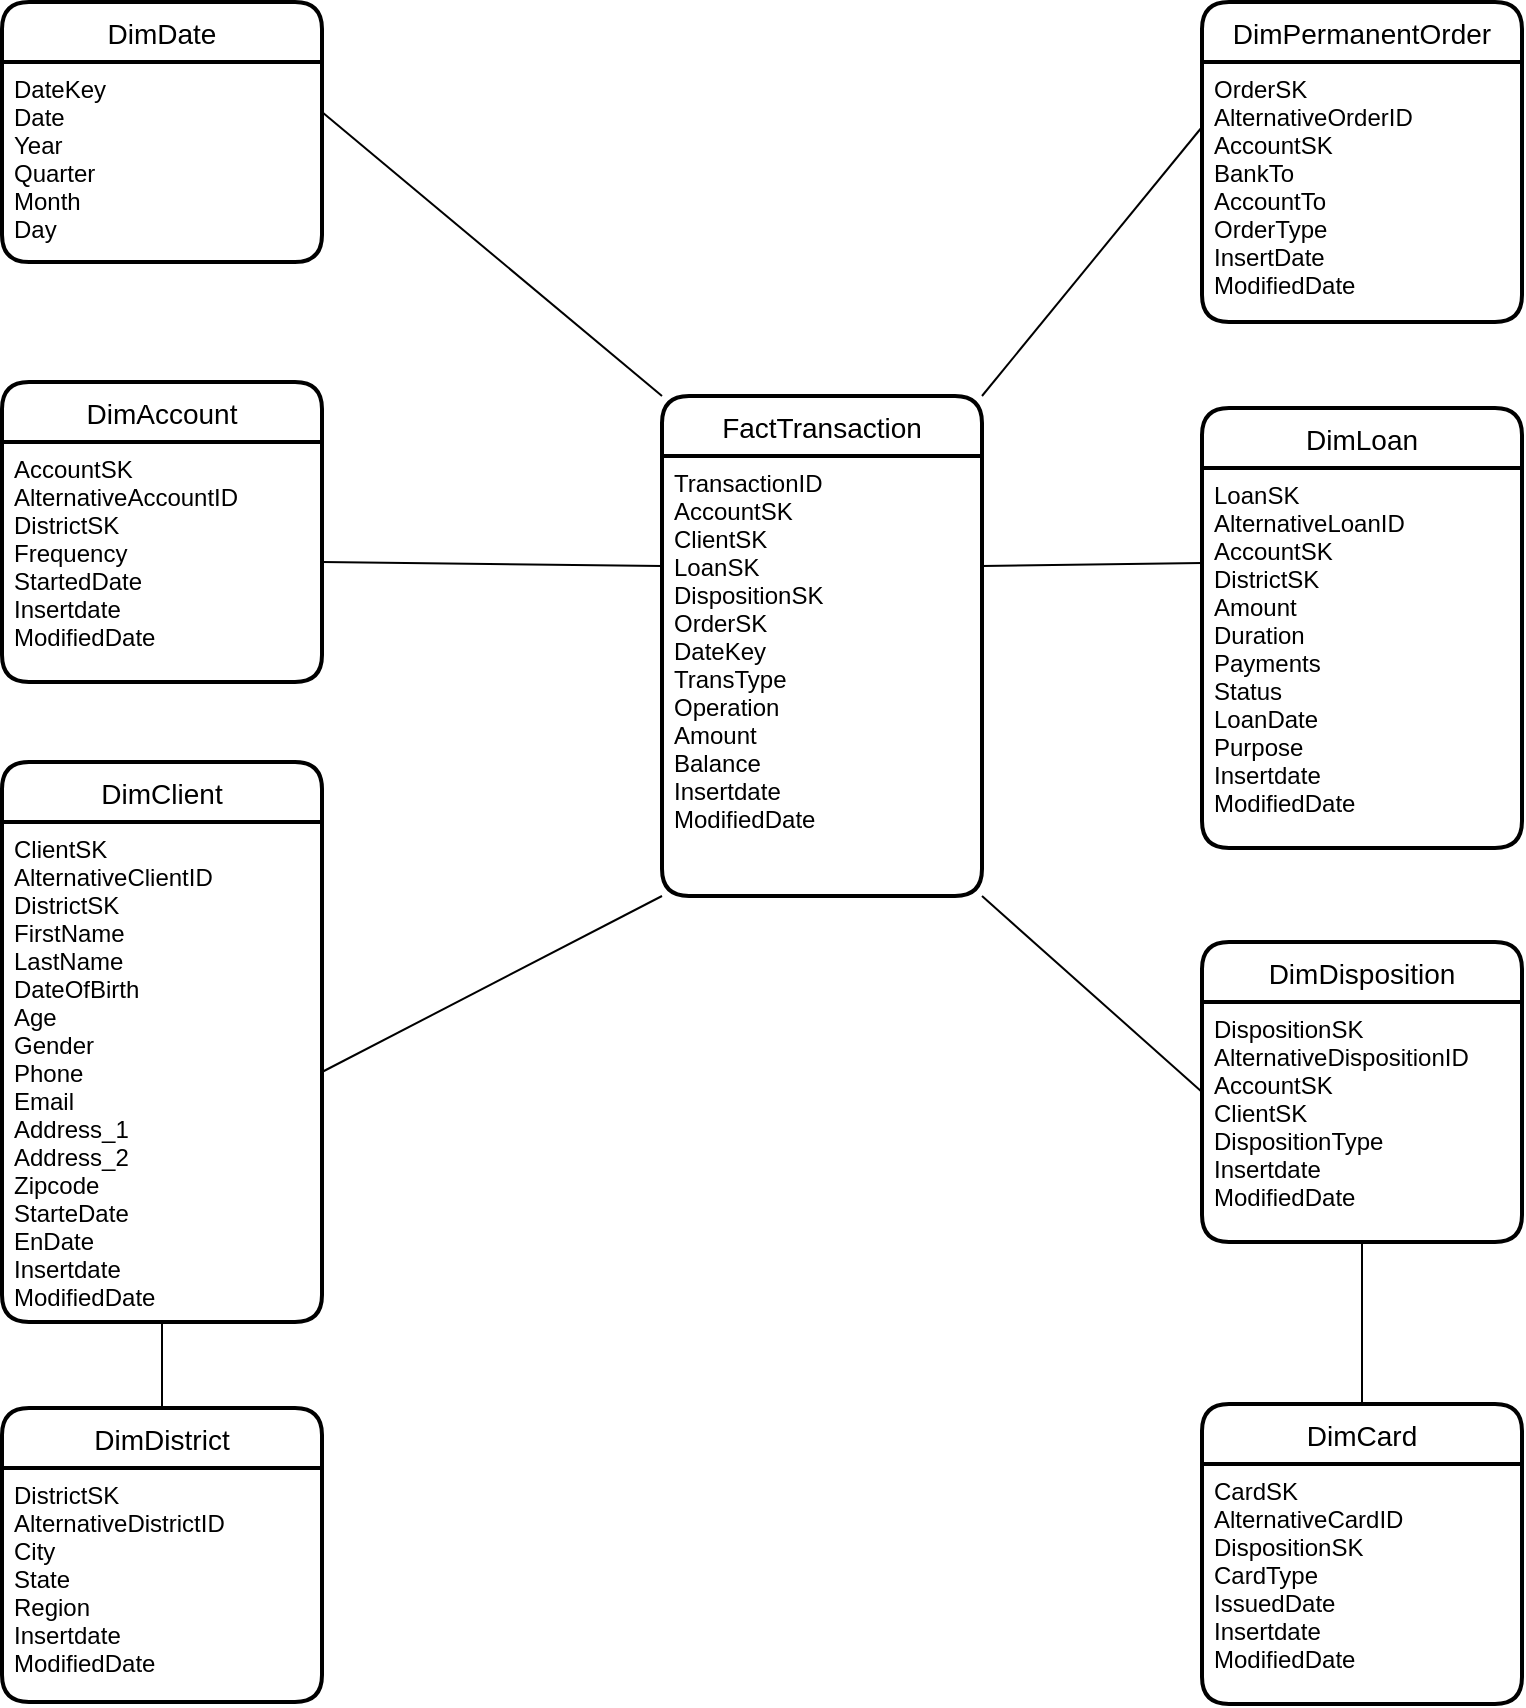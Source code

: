 <mxfile version="16.2.6" type="device"><diagram id="EZdNw23UpnWECMmvoIxz" name="Page-1"><mxGraphModel dx="868" dy="482" grid="1" gridSize="10" guides="1" tooltips="1" connect="1" arrows="1" fold="1" page="1" pageScale="1" pageWidth="850" pageHeight="1100" math="0" shadow="0"><root><mxCell id="0"/><mxCell id="1" parent="0"/><mxCell id="aLsAJX95hpF5oHo0pp3_-5" value="DimDate" style="swimlane;childLayout=stackLayout;horizontal=1;startSize=30;horizontalStack=0;rounded=1;fontSize=14;fontStyle=0;strokeWidth=2;resizeParent=0;resizeLast=1;shadow=0;dashed=0;align=center;" parent="1" vertex="1"><mxGeometry x="30" y="40" width="160" height="130" as="geometry"><mxRectangle x="30" y="40" width="90" height="30" as="alternateBounds"/></mxGeometry></mxCell><mxCell id="aLsAJX95hpF5oHo0pp3_-6" value="DateKey&#10;Date&#10;Year&#10;Quarter&#10;Month&#10;Day" style="align=left;strokeColor=none;fillColor=none;spacingLeft=4;fontSize=12;verticalAlign=top;resizable=0;rotatable=0;part=1;" parent="aLsAJX95hpF5oHo0pp3_-5" vertex="1"><mxGeometry y="30" width="160" height="100" as="geometry"/></mxCell><mxCell id="aLsAJX95hpF5oHo0pp3_-7" value="DimAccount" style="swimlane;childLayout=stackLayout;horizontal=1;startSize=30;horizontalStack=0;rounded=1;fontSize=14;fontStyle=0;strokeWidth=2;resizeParent=0;resizeLast=1;shadow=0;dashed=0;align=center;" parent="1" vertex="1"><mxGeometry x="30" y="230" width="160" height="150" as="geometry"/></mxCell><mxCell id="aLsAJX95hpF5oHo0pp3_-8" value="AccountSK&#10;AlternativeAccountID&#10;DistrictSK&#10;Frequency&#10;StartedDate&#10;Insertdate&#10;ModifiedDate" style="align=left;strokeColor=none;fillColor=none;spacingLeft=4;fontSize=12;verticalAlign=top;resizable=0;rotatable=0;part=1;" parent="aLsAJX95hpF5oHo0pp3_-7" vertex="1"><mxGeometry y="30" width="160" height="120" as="geometry"/></mxCell><mxCell id="aLsAJX95hpF5oHo0pp3_-9" value="DimPermanentOrder" style="swimlane;childLayout=stackLayout;horizontal=1;startSize=30;horizontalStack=0;rounded=1;fontSize=14;fontStyle=0;strokeWidth=2;resizeParent=0;resizeLast=1;shadow=0;dashed=0;align=center;" parent="1" vertex="1"><mxGeometry x="630" y="40" width="160" height="160" as="geometry"/></mxCell><mxCell id="aLsAJX95hpF5oHo0pp3_-10" value="OrderSK&#10;AlternativeOrderID&#10;AccountSK&#10;BankTo&#10;AccountTo&#10;OrderType&#10;InsertDate&#10;ModifiedDate" style="align=left;strokeColor=none;fillColor=none;spacingLeft=4;fontSize=12;verticalAlign=top;resizable=0;rotatable=0;part=1;" parent="aLsAJX95hpF5oHo0pp3_-9" vertex="1"><mxGeometry y="30" width="160" height="130" as="geometry"/></mxCell><mxCell id="aLsAJX95hpF5oHo0pp3_-11" value="DimLoan" style="swimlane;childLayout=stackLayout;horizontal=1;startSize=30;horizontalStack=0;rounded=1;fontSize=14;fontStyle=0;strokeWidth=2;resizeParent=0;resizeLast=1;shadow=0;dashed=0;align=center;" parent="1" vertex="1"><mxGeometry x="630" y="243" width="160" height="220" as="geometry"/></mxCell><mxCell id="aLsAJX95hpF5oHo0pp3_-12" value="LoanSK&#10;AlternativeLoanID&#10;AccountSK&#10;DistrictSK&#10;Amount&#10;Duration&#10;Payments&#10;Status&#10;LoanDate&#10;Purpose&#10;Insertdate&#10;ModifiedDate" style="align=left;strokeColor=none;fillColor=none;spacingLeft=4;fontSize=12;verticalAlign=top;resizable=0;rotatable=0;part=1;" parent="aLsAJX95hpF5oHo0pp3_-11" vertex="1"><mxGeometry y="30" width="160" height="190" as="geometry"/></mxCell><mxCell id="aLsAJX95hpF5oHo0pp3_-13" value="DimClient" style="swimlane;childLayout=stackLayout;horizontal=1;startSize=30;horizontalStack=0;rounded=1;fontSize=14;fontStyle=0;strokeWidth=2;resizeParent=0;resizeLast=1;shadow=0;dashed=0;align=center;" parent="1" vertex="1"><mxGeometry x="30" y="420" width="160" height="280" as="geometry"/></mxCell><mxCell id="aLsAJX95hpF5oHo0pp3_-14" value="ClientSK&#10;AlternativeClientID&#10;DistrictSK&#10;FirstName&#10;LastName&#10;DateOfBirth&#10;Age&#10;Gender&#10;Phone&#10;Email&#10;Address_1&#10;Address_2&#10;Zipcode&#10;StarteDate&#10;EnDate&#10;Insertdate&#10;ModifiedDate" style="align=left;strokeColor=none;fillColor=none;spacingLeft=4;fontSize=12;verticalAlign=top;resizable=0;rotatable=0;part=1;" parent="aLsAJX95hpF5oHo0pp3_-13" vertex="1"><mxGeometry y="30" width="160" height="250" as="geometry"/></mxCell><mxCell id="aLsAJX95hpF5oHo0pp3_-15" value="DimDistrict" style="swimlane;childLayout=stackLayout;horizontal=1;startSize=30;horizontalStack=0;rounded=1;fontSize=14;fontStyle=0;strokeWidth=2;resizeParent=0;resizeLast=1;shadow=0;dashed=0;align=center;" parent="1" vertex="1"><mxGeometry x="30" y="743" width="160" height="147" as="geometry"/></mxCell><mxCell id="aLsAJX95hpF5oHo0pp3_-16" value="DistrictSK&#10;AlternativeDistrictID&#10;City&#10;State&#10;Region&#10;Insertdate&#10;ModifiedDate" style="align=left;strokeColor=none;fillColor=none;spacingLeft=4;fontSize=12;verticalAlign=top;resizable=0;rotatable=0;part=1;" parent="aLsAJX95hpF5oHo0pp3_-15" vertex="1"><mxGeometry y="30" width="160" height="117" as="geometry"/></mxCell><mxCell id="aLsAJX95hpF5oHo0pp3_-17" value="DimDisposition" style="swimlane;childLayout=stackLayout;horizontal=1;startSize=30;horizontalStack=0;rounded=1;fontSize=14;fontStyle=0;strokeWidth=2;resizeParent=0;resizeLast=1;shadow=0;dashed=0;align=center;" parent="1" vertex="1"><mxGeometry x="630" y="510" width="160" height="150" as="geometry"/></mxCell><mxCell id="aLsAJX95hpF5oHo0pp3_-18" value="DispositionSK&#10;AlternativeDispositionID&#10;AccountSK&#10;ClientSK&#10;DispositionType&#10;Insertdate&#10;ModifiedDate" style="align=left;strokeColor=none;fillColor=none;spacingLeft=4;fontSize=12;verticalAlign=top;resizable=0;rotatable=0;part=1;" parent="aLsAJX95hpF5oHo0pp3_-17" vertex="1"><mxGeometry y="30" width="160" height="120" as="geometry"/></mxCell><mxCell id="aLsAJX95hpF5oHo0pp3_-19" value="DimCard" style="swimlane;childLayout=stackLayout;horizontal=1;startSize=30;horizontalStack=0;rounded=1;fontSize=14;fontStyle=0;strokeWidth=2;resizeParent=0;resizeLast=1;shadow=0;dashed=0;align=center;" parent="1" vertex="1"><mxGeometry x="630" y="741" width="160" height="150" as="geometry"/></mxCell><mxCell id="aLsAJX95hpF5oHo0pp3_-20" value="CardSK&#10;AlternativeCardID&#10;DispositionSK&#10;CardType&#10;IssuedDate&#10;Insertdate&#10;ModifiedDate" style="align=left;strokeColor=none;fillColor=none;spacingLeft=4;fontSize=12;verticalAlign=top;resizable=0;rotatable=0;part=1;" parent="aLsAJX95hpF5oHo0pp3_-19" vertex="1"><mxGeometry y="30" width="160" height="120" as="geometry"/></mxCell><mxCell id="aLsAJX95hpF5oHo0pp3_-21" value="FactTransaction" style="swimlane;childLayout=stackLayout;horizontal=1;startSize=30;horizontalStack=0;rounded=1;fontSize=14;fontStyle=0;strokeWidth=2;resizeParent=0;resizeLast=1;shadow=0;dashed=0;align=center;" parent="1" vertex="1"><mxGeometry x="360" y="237" width="160" height="250" as="geometry"/></mxCell><mxCell id="aLsAJX95hpF5oHo0pp3_-22" value="TransactionID&#10;AccountSK&#10;ClientSK&#10;LoanSK&#10;DispositionSK&#10;OrderSK&#10;DateKey&#10;TransType&#10;Operation&#10;Amount&#10;Balance&#10;Insertdate&#10;ModifiedDate" style="align=left;strokeColor=none;fillColor=none;spacingLeft=4;fontSize=12;verticalAlign=top;resizable=0;rotatable=0;part=1;" parent="aLsAJX95hpF5oHo0pp3_-21" vertex="1"><mxGeometry y="30" width="160" height="220" as="geometry"/></mxCell><mxCell id="aLsAJX95hpF5oHo0pp3_-23" value="" style="endArrow=none;html=1;rounded=0;exitX=1;exitY=0.25;exitDx=0;exitDy=0;entryX=0;entryY=0;entryDx=0;entryDy=0;" parent="1" source="aLsAJX95hpF5oHo0pp3_-6" target="aLsAJX95hpF5oHo0pp3_-21" edge="1"><mxGeometry relative="1" as="geometry"><mxPoint x="340" y="330" as="sourcePoint"/><mxPoint x="500" y="330" as="targetPoint"/></mxGeometry></mxCell><mxCell id="aLsAJX95hpF5oHo0pp3_-24" value="" style="endArrow=none;html=1;rounded=0;exitX=1;exitY=0.5;exitDx=0;exitDy=0;entryX=0;entryY=0.25;entryDx=0;entryDy=0;" parent="1" source="aLsAJX95hpF5oHo0pp3_-8" target="aLsAJX95hpF5oHo0pp3_-22" edge="1"><mxGeometry relative="1" as="geometry"><mxPoint x="200" y="102.5" as="sourcePoint"/><mxPoint x="370" y="250" as="targetPoint"/></mxGeometry></mxCell><mxCell id="aLsAJX95hpF5oHo0pp3_-25" value="" style="endArrow=none;html=1;rounded=0;exitX=1;exitY=0;exitDx=0;exitDy=0;entryX=0;entryY=0.25;entryDx=0;entryDy=0;" parent="1" source="aLsAJX95hpF5oHo0pp3_-21" target="aLsAJX95hpF5oHo0pp3_-10" edge="1"><mxGeometry relative="1" as="geometry"><mxPoint x="210" y="112.5" as="sourcePoint"/><mxPoint x="380" y="260" as="targetPoint"/></mxGeometry></mxCell><mxCell id="aLsAJX95hpF5oHo0pp3_-26" value="" style="endArrow=none;html=1;rounded=0;exitX=1;exitY=0.25;exitDx=0;exitDy=0;entryX=0;entryY=0.25;entryDx=0;entryDy=0;" parent="1" source="aLsAJX95hpF5oHo0pp3_-22" target="aLsAJX95hpF5oHo0pp3_-12" edge="1"><mxGeometry relative="1" as="geometry"><mxPoint x="220" y="122.5" as="sourcePoint"/><mxPoint x="390" y="270" as="targetPoint"/></mxGeometry></mxCell><mxCell id="aLsAJX95hpF5oHo0pp3_-27" value="" style="endArrow=none;html=1;rounded=0;exitX=1;exitY=0.5;exitDx=0;exitDy=0;entryX=0;entryY=1;entryDx=0;entryDy=0;" parent="1" source="aLsAJX95hpF5oHo0pp3_-14" target="aLsAJX95hpF5oHo0pp3_-22" edge="1"><mxGeometry relative="1" as="geometry"><mxPoint x="230" y="132.5" as="sourcePoint"/><mxPoint x="400" y="280" as="targetPoint"/></mxGeometry></mxCell><mxCell id="aLsAJX95hpF5oHo0pp3_-28" value="" style="endArrow=none;html=1;rounded=0;exitX=0;exitY=0.5;exitDx=0;exitDy=0;entryX=1;entryY=1;entryDx=0;entryDy=0;" parent="1" source="aLsAJX95hpF5oHo0pp3_-17" target="aLsAJX95hpF5oHo0pp3_-22" edge="1"><mxGeometry relative="1" as="geometry"><mxPoint x="240" y="142.5" as="sourcePoint"/><mxPoint x="410" y="290" as="targetPoint"/></mxGeometry></mxCell><mxCell id="aLsAJX95hpF5oHo0pp3_-29" value="" style="endArrow=none;html=1;rounded=0;exitX=0.5;exitY=1;exitDx=0;exitDy=0;entryX=0.5;entryY=0;entryDx=0;entryDy=0;" parent="1" source="aLsAJX95hpF5oHo0pp3_-18" target="aLsAJX95hpF5oHo0pp3_-19" edge="1"><mxGeometry relative="1" as="geometry"><mxPoint x="250" y="152.5" as="sourcePoint"/><mxPoint x="420" y="300" as="targetPoint"/></mxGeometry></mxCell><mxCell id="aLsAJX95hpF5oHo0pp3_-30" value="" style="endArrow=none;html=1;rounded=0;exitX=0.5;exitY=1;exitDx=0;exitDy=0;entryX=0.5;entryY=0;entryDx=0;entryDy=0;" parent="1" source="aLsAJX95hpF5oHo0pp3_-14" target="aLsAJX95hpF5oHo0pp3_-15" edge="1"><mxGeometry relative="1" as="geometry"><mxPoint x="260" y="162.5" as="sourcePoint"/><mxPoint x="430" y="310" as="targetPoint"/></mxGeometry></mxCell></root></mxGraphModel></diagram></mxfile>